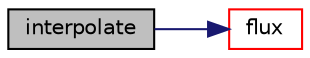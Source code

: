 digraph "interpolate"
{
  bgcolor="transparent";
  edge [fontname="Helvetica",fontsize="10",labelfontname="Helvetica",labelfontsize="10"];
  node [fontname="Helvetica",fontsize="10",shape=record];
  rankdir="LR";
  Node659 [label="interpolate",height=0.2,width=0.4,color="black", fillcolor="grey75", style="filled", fontcolor="black"];
  Node659 -> Node660 [color="midnightblue",fontsize="10",style="solid",fontname="Helvetica"];
  Node660 [label="flux",height=0.2,width=0.4,color="red",URL="$a23261.html#a2ceb35d3c628517a5b260ba4a74f35c3"];
}
